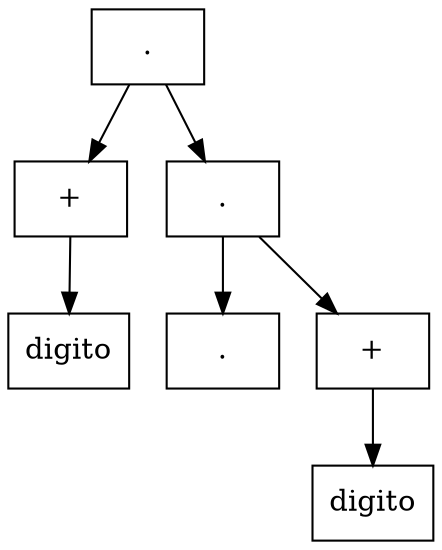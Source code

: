 digraph G{
rankdir=UD
node[shape=record]
concentrate=true
nodo14[label="."];
nodo9[label="+"];
nodo8[label="digito"];
nodo9->nodo8;
nodo14->nodo9;
nodo13[label="."];
nodo10[label="."];
nodo13->nodo10;
nodo12[label="+"];
nodo11[label="digito"];
nodo12->nodo11;
nodo13->nodo12;
nodo14->nodo13;

}
